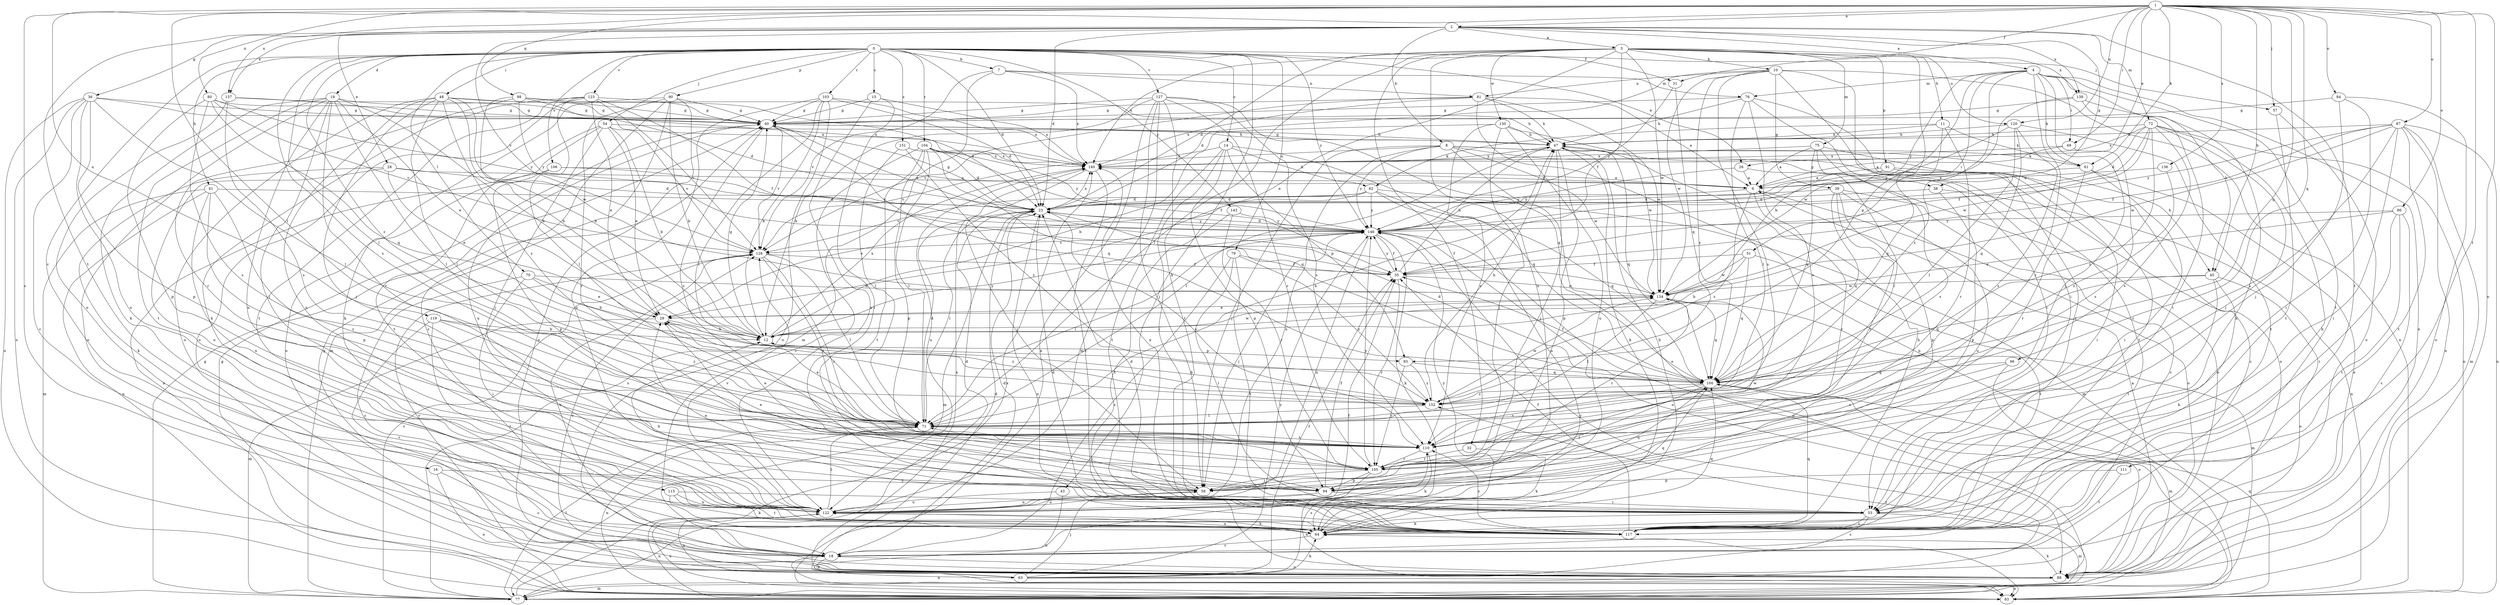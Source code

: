 strict digraph  {
0;
1;
2;
3;
4;
6;
7;
8;
10;
11;
12;
14;
15;
16;
18;
19;
23;
26;
28;
29;
31;
32;
35;
36;
38;
39;
40;
41;
43;
45;
47;
48;
49;
51;
53;
54;
57;
58;
61;
62;
63;
64;
70;
71;
72;
75;
76;
77;
79;
80;
81;
83;
84;
86;
87;
88;
90;
91;
93;
94;
96;
98;
100;
103;
104;
105;
106;
110;
111;
113;
117;
119;
120;
122;
123;
127;
128;
130;
134;
136;
137;
138;
140;
143;
146;
151;
152;
0 -> 7  [label=b];
0 -> 14  [label=c];
0 -> 15  [label=c];
0 -> 16  [label=c];
0 -> 19  [label=d];
0 -> 23  [label=d];
0 -> 26  [label=e];
0 -> 31  [label=f];
0 -> 41  [label=h];
0 -> 43  [label=h];
0 -> 48  [label=i];
0 -> 54  [label=j];
0 -> 57  [label=j];
0 -> 70  [label=l];
0 -> 71  [label=l];
0 -> 79  [label=n];
0 -> 90  [label=p];
0 -> 103  [label=r];
0 -> 104  [label=r];
0 -> 106  [label=s];
0 -> 110  [label=s];
0 -> 123  [label=v];
0 -> 127  [label=v];
0 -> 143  [label=y];
0 -> 146  [label=y];
0 -> 151  [label=z];
0 -> 152  [label=z];
1 -> 2  [label=a];
1 -> 18  [label=c];
1 -> 26  [label=e];
1 -> 31  [label=f];
1 -> 45  [label=h];
1 -> 49  [label=i];
1 -> 57  [label=j];
1 -> 61  [label=k];
1 -> 71  [label=l];
1 -> 80  [label=n];
1 -> 84  [label=o];
1 -> 86  [label=o];
1 -> 87  [label=o];
1 -> 88  [label=o];
1 -> 96  [label=q];
1 -> 98  [label=q];
1 -> 100  [label=q];
1 -> 111  [label=t];
1 -> 119  [label=u];
1 -> 120  [label=u];
1 -> 136  [label=x];
1 -> 137  [label=x];
2 -> 3  [label=a];
2 -> 4  [label=a];
2 -> 8  [label=b];
2 -> 23  [label=d];
2 -> 28  [label=e];
2 -> 36  [label=g];
2 -> 38  [label=g];
2 -> 72  [label=m];
2 -> 113  [label=t];
2 -> 117  [label=t];
2 -> 128  [label=v];
2 -> 137  [label=x];
2 -> 138  [label=x];
3 -> 10  [label=b];
3 -> 11  [label=b];
3 -> 23  [label=d];
3 -> 29  [label=e];
3 -> 32  [label=f];
3 -> 35  [label=f];
3 -> 71  [label=l];
3 -> 75  [label=m];
3 -> 91  [label=p];
3 -> 93  [label=p];
3 -> 120  [label=u];
3 -> 122  [label=u];
3 -> 130  [label=w];
3 -> 134  [label=w];
3 -> 138  [label=x];
3 -> 140  [label=x];
4 -> 12  [label=b];
4 -> 45  [label=h];
4 -> 49  [label=i];
4 -> 51  [label=i];
4 -> 58  [label=j];
4 -> 61  [label=k];
4 -> 76  [label=m];
4 -> 88  [label=o];
4 -> 105  [label=r];
4 -> 117  [label=t];
4 -> 146  [label=y];
4 -> 152  [label=z];
6 -> 23  [label=d];
6 -> 88  [label=o];
6 -> 105  [label=r];
6 -> 140  [label=x];
6 -> 152  [label=z];
7 -> 76  [label=m];
7 -> 77  [label=m];
7 -> 81  [label=n];
7 -> 128  [label=v];
7 -> 140  [label=x];
8 -> 38  [label=g];
8 -> 45  [label=h];
8 -> 58  [label=j];
8 -> 61  [label=k];
8 -> 88  [label=o];
8 -> 122  [label=u];
8 -> 128  [label=v];
8 -> 134  [label=w];
8 -> 146  [label=y];
10 -> 18  [label=c];
10 -> 23  [label=d];
10 -> 39  [label=g];
10 -> 53  [label=i];
10 -> 81  [label=n];
10 -> 83  [label=n];
10 -> 110  [label=s];
10 -> 134  [label=w];
10 -> 152  [label=z];
11 -> 47  [label=h];
11 -> 61  [label=k];
11 -> 62  [label=k];
11 -> 100  [label=q];
11 -> 105  [label=r];
12 -> 40  [label=g];
12 -> 93  [label=p];
12 -> 134  [label=w];
12 -> 140  [label=x];
12 -> 146  [label=y];
14 -> 53  [label=i];
14 -> 62  [label=k];
14 -> 93  [label=p];
14 -> 94  [label=p];
14 -> 100  [label=q];
14 -> 117  [label=t];
14 -> 140  [label=x];
15 -> 40  [label=g];
15 -> 53  [label=i];
15 -> 122  [label=u];
15 -> 140  [label=x];
16 -> 18  [label=c];
16 -> 58  [label=j];
16 -> 83  [label=n];
18 -> 23  [label=d];
18 -> 35  [label=f];
18 -> 63  [label=k];
18 -> 83  [label=n];
18 -> 88  [label=o];
18 -> 128  [label=v];
19 -> 12  [label=b];
19 -> 29  [label=e];
19 -> 40  [label=g];
19 -> 58  [label=j];
19 -> 64  [label=k];
19 -> 71  [label=l];
19 -> 88  [label=o];
19 -> 105  [label=r];
19 -> 117  [label=t];
19 -> 122  [label=u];
23 -> 40  [label=g];
23 -> 71  [label=l];
23 -> 77  [label=m];
23 -> 88  [label=o];
23 -> 110  [label=s];
23 -> 140  [label=x];
23 -> 146  [label=y];
26 -> 6  [label=a];
26 -> 88  [label=o];
26 -> 146  [label=y];
28 -> 6  [label=a];
28 -> 23  [label=d];
28 -> 29  [label=e];
28 -> 64  [label=k];
28 -> 122  [label=u];
29 -> 12  [label=b];
29 -> 77  [label=m];
29 -> 152  [label=z];
31 -> 100  [label=q];
31 -> 146  [label=y];
32 -> 64  [label=k];
32 -> 105  [label=r];
35 -> 47  [label=h];
35 -> 105  [label=r];
35 -> 134  [label=w];
35 -> 146  [label=y];
36 -> 18  [label=c];
36 -> 40  [label=g];
36 -> 71  [label=l];
36 -> 83  [label=n];
36 -> 88  [label=o];
36 -> 94  [label=p];
36 -> 122  [label=u];
36 -> 140  [label=x];
38 -> 23  [label=d];
38 -> 83  [label=n];
38 -> 94  [label=p];
39 -> 18  [label=c];
39 -> 23  [label=d];
39 -> 94  [label=p];
39 -> 100  [label=q];
39 -> 105  [label=r];
39 -> 122  [label=u];
40 -> 47  [label=h];
40 -> 100  [label=q];
40 -> 110  [label=s];
40 -> 122  [label=u];
40 -> 128  [label=v];
41 -> 23  [label=d];
41 -> 77  [label=m];
41 -> 83  [label=n];
41 -> 94  [label=p];
41 -> 105  [label=r];
41 -> 122  [label=u];
43 -> 83  [label=n];
43 -> 122  [label=u];
45 -> 53  [label=i];
45 -> 64  [label=k];
45 -> 88  [label=o];
45 -> 100  [label=q];
45 -> 134  [label=w];
47 -> 40  [label=g];
47 -> 58  [label=j];
47 -> 64  [label=k];
47 -> 71  [label=l];
47 -> 88  [label=o];
47 -> 94  [label=p];
47 -> 100  [label=q];
47 -> 140  [label=x];
48 -> 12  [label=b];
48 -> 23  [label=d];
48 -> 40  [label=g];
48 -> 58  [label=j];
48 -> 71  [label=l];
48 -> 88  [label=o];
48 -> 122  [label=u];
48 -> 134  [label=w];
48 -> 152  [label=z];
49 -> 6  [label=a];
49 -> 110  [label=s];
49 -> 140  [label=x];
51 -> 12  [label=b];
51 -> 35  [label=f];
51 -> 100  [label=q];
51 -> 117  [label=t];
51 -> 134  [label=w];
53 -> 18  [label=c];
53 -> 23  [label=d];
53 -> 29  [label=e];
53 -> 64  [label=k];
53 -> 77  [label=m];
53 -> 117  [label=t];
53 -> 140  [label=x];
54 -> 12  [label=b];
54 -> 29  [label=e];
54 -> 47  [label=h];
54 -> 58  [label=j];
54 -> 88  [label=o];
54 -> 117  [label=t];
54 -> 128  [label=v];
57 -> 88  [label=o];
57 -> 117  [label=t];
58 -> 29  [label=e];
58 -> 71  [label=l];
58 -> 122  [label=u];
61 -> 6  [label=a];
61 -> 53  [label=i];
61 -> 88  [label=o];
61 -> 105  [label=r];
62 -> 23  [label=d];
62 -> 29  [label=e];
62 -> 77  [label=m];
62 -> 100  [label=q];
62 -> 122  [label=u];
62 -> 128  [label=v];
62 -> 146  [label=y];
63 -> 6  [label=a];
63 -> 23  [label=d];
63 -> 35  [label=f];
63 -> 58  [label=j];
63 -> 64  [label=k];
63 -> 83  [label=n];
63 -> 110  [label=s];
63 -> 122  [label=u];
63 -> 128  [label=v];
63 -> 140  [label=x];
63 -> 146  [label=y];
64 -> 18  [label=c];
64 -> 47  [label=h];
64 -> 100  [label=q];
64 -> 122  [label=u];
64 -> 146  [label=y];
70 -> 12  [label=b];
70 -> 18  [label=c];
70 -> 29  [label=e];
70 -> 53  [label=i];
70 -> 134  [label=w];
71 -> 23  [label=d];
71 -> 29  [label=e];
71 -> 47  [label=h];
71 -> 83  [label=n];
71 -> 110  [label=s];
72 -> 23  [label=d];
72 -> 35  [label=f];
72 -> 47  [label=h];
72 -> 58  [label=j];
72 -> 64  [label=k];
72 -> 83  [label=n];
72 -> 110  [label=s];
72 -> 134  [label=w];
72 -> 140  [label=x];
72 -> 152  [label=z];
75 -> 6  [label=a];
75 -> 71  [label=l];
75 -> 100  [label=q];
75 -> 110  [label=s];
75 -> 117  [label=t];
75 -> 140  [label=x];
76 -> 40  [label=g];
76 -> 47  [label=h];
76 -> 53  [label=i];
76 -> 71  [label=l];
76 -> 110  [label=s];
76 -> 117  [label=t];
77 -> 40  [label=g];
77 -> 71  [label=l];
77 -> 128  [label=v];
77 -> 140  [label=x];
77 -> 146  [label=y];
77 -> 152  [label=z];
79 -> 18  [label=c];
79 -> 35  [label=f];
79 -> 53  [label=i];
79 -> 117  [label=t];
79 -> 152  [label=z];
80 -> 40  [label=g];
80 -> 94  [label=p];
80 -> 100  [label=q];
80 -> 110  [label=s];
80 -> 128  [label=v];
80 -> 146  [label=y];
81 -> 6  [label=a];
81 -> 40  [label=g];
81 -> 47  [label=h];
81 -> 83  [label=n];
81 -> 128  [label=v];
81 -> 134  [label=w];
81 -> 140  [label=x];
83 -> 40  [label=g];
83 -> 100  [label=q];
83 -> 122  [label=u];
84 -> 40  [label=g];
84 -> 53  [label=i];
84 -> 58  [label=j];
84 -> 88  [label=o];
86 -> 18  [label=c];
86 -> 29  [label=e];
86 -> 53  [label=i];
86 -> 117  [label=t];
86 -> 146  [label=y];
87 -> 35  [label=f];
87 -> 47  [label=h];
87 -> 53  [label=i];
87 -> 77  [label=m];
87 -> 83  [label=n];
87 -> 88  [label=o];
87 -> 110  [label=s];
87 -> 117  [label=t];
87 -> 134  [label=w];
87 -> 146  [label=y];
88 -> 40  [label=g];
88 -> 64  [label=k];
88 -> 77  [label=m];
88 -> 128  [label=v];
90 -> 12  [label=b];
90 -> 18  [label=c];
90 -> 40  [label=g];
90 -> 64  [label=k];
90 -> 77  [label=m];
90 -> 88  [label=o];
90 -> 105  [label=r];
91 -> 6  [label=a];
91 -> 18  [label=c];
91 -> 53  [label=i];
91 -> 146  [label=y];
93 -> 100  [label=q];
93 -> 105  [label=r];
93 -> 152  [label=z];
94 -> 35  [label=f];
94 -> 53  [label=i];
94 -> 100  [label=q];
94 -> 122  [label=u];
96 -> 88  [label=o];
96 -> 100  [label=q];
96 -> 110  [label=s];
98 -> 12  [label=b];
98 -> 23  [label=d];
98 -> 40  [label=g];
98 -> 47  [label=h];
98 -> 105  [label=r];
98 -> 146  [label=y];
100 -> 23  [label=d];
100 -> 35  [label=f];
100 -> 58  [label=j];
100 -> 77  [label=m];
100 -> 110  [label=s];
100 -> 152  [label=z];
103 -> 12  [label=b];
103 -> 23  [label=d];
103 -> 40  [label=g];
103 -> 71  [label=l];
103 -> 88  [label=o];
103 -> 122  [label=u];
103 -> 140  [label=x];
104 -> 18  [label=c];
104 -> 23  [label=d];
104 -> 35  [label=f];
104 -> 71  [label=l];
104 -> 94  [label=p];
104 -> 100  [label=q];
104 -> 117  [label=t];
104 -> 140  [label=x];
104 -> 146  [label=y];
105 -> 58  [label=j];
105 -> 83  [label=n];
105 -> 94  [label=p];
105 -> 134  [label=w];
105 -> 146  [label=y];
106 -> 6  [label=a];
106 -> 83  [label=n];
106 -> 94  [label=p];
106 -> 146  [label=y];
110 -> 29  [label=e];
110 -> 64  [label=k];
110 -> 105  [label=r];
111 -> 94  [label=p];
111 -> 117  [label=t];
113 -> 53  [label=i];
113 -> 64  [label=k];
113 -> 117  [label=t];
113 -> 122  [label=u];
117 -> 23  [label=d];
117 -> 35  [label=f];
117 -> 47  [label=h];
117 -> 100  [label=q];
117 -> 110  [label=s];
119 -> 12  [label=b];
119 -> 18  [label=c];
119 -> 110  [label=s];
119 -> 117  [label=t];
119 -> 152  [label=z];
120 -> 47  [label=h];
120 -> 71  [label=l];
120 -> 100  [label=q];
120 -> 110  [label=s];
120 -> 117  [label=t];
120 -> 146  [label=y];
122 -> 12  [label=b];
122 -> 23  [label=d];
122 -> 64  [label=k];
122 -> 71  [label=l];
122 -> 83  [label=n];
122 -> 100  [label=q];
122 -> 128  [label=v];
123 -> 29  [label=e];
123 -> 35  [label=f];
123 -> 40  [label=g];
123 -> 64  [label=k];
123 -> 71  [label=l];
123 -> 88  [label=o];
123 -> 117  [label=t];
123 -> 128  [label=v];
127 -> 12  [label=b];
127 -> 40  [label=g];
127 -> 58  [label=j];
127 -> 77  [label=m];
127 -> 83  [label=n];
127 -> 100  [label=q];
127 -> 105  [label=r];
127 -> 110  [label=s];
127 -> 117  [label=t];
128 -> 35  [label=f];
128 -> 71  [label=l];
128 -> 105  [label=r];
128 -> 110  [label=s];
130 -> 12  [label=b];
130 -> 47  [label=h];
130 -> 58  [label=j];
130 -> 110  [label=s];
130 -> 122  [label=u];
130 -> 134  [label=w];
134 -> 29  [label=e];
134 -> 40  [label=g];
134 -> 71  [label=l];
134 -> 77  [label=m];
134 -> 100  [label=q];
134 -> 105  [label=r];
136 -> 6  [label=a];
136 -> 152  [label=z];
137 -> 40  [label=g];
137 -> 110  [label=s];
137 -> 122  [label=u];
137 -> 140  [label=x];
138 -> 40  [label=g];
138 -> 53  [label=i];
138 -> 64  [label=k];
138 -> 134  [label=w];
140 -> 6  [label=a];
140 -> 58  [label=j];
140 -> 117  [label=t];
140 -> 122  [label=u];
143 -> 105  [label=r];
143 -> 117  [label=t];
143 -> 146  [label=y];
146 -> 23  [label=d];
146 -> 35  [label=f];
146 -> 58  [label=j];
146 -> 64  [label=k];
146 -> 71  [label=l];
146 -> 83  [label=n];
146 -> 88  [label=o];
146 -> 122  [label=u];
146 -> 128  [label=v];
151 -> 71  [label=l];
151 -> 140  [label=x];
151 -> 152  [label=z];
152 -> 12  [label=b];
152 -> 47  [label=h];
152 -> 71  [label=l];
152 -> 134  [label=w];
}
